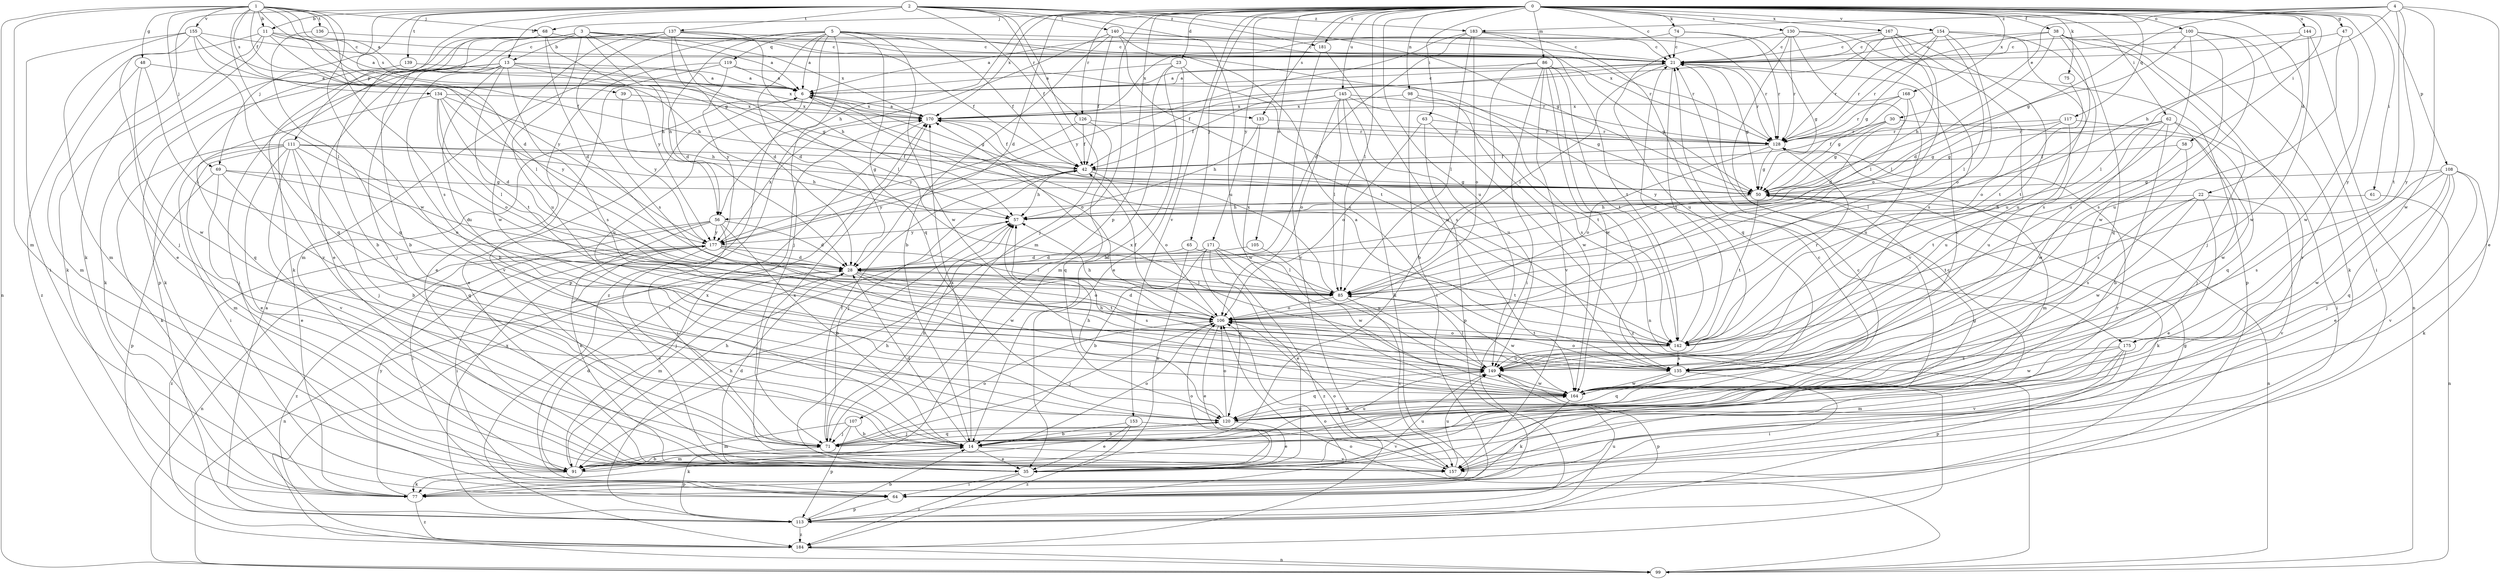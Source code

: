 strict digraph  {
0;
1;
2;
3;
4;
5;
6;
11;
13;
14;
21;
22;
23;
28;
30;
35;
38;
39;
42;
47;
48;
50;
56;
57;
58;
61;
62;
63;
64;
65;
68;
69;
71;
74;
75;
77;
85;
86;
91;
98;
99;
100;
105;
106;
107;
108;
111;
113;
117;
119;
120;
126;
128;
130;
133;
134;
135;
136;
137;
139;
140;
142;
144;
145;
149;
153;
154;
155;
157;
164;
167;
168;
170;
171;
175;
177;
181;
183;
184;
0 -> 21  [label=c];
0 -> 22  [label=d];
0 -> 23  [label=d];
0 -> 28  [label=d];
0 -> 38  [label=f];
0 -> 47  [label=g];
0 -> 56  [label=h];
0 -> 58  [label=i];
0 -> 61  [label=i];
0 -> 62  [label=i];
0 -> 63  [label=i];
0 -> 65  [label=j];
0 -> 68  [label=j];
0 -> 74  [label=k];
0 -> 75  [label=k];
0 -> 85  [label=l];
0 -> 86  [label=m];
0 -> 91  [label=m];
0 -> 98  [label=n];
0 -> 100  [label=o];
0 -> 105  [label=o];
0 -> 107  [label=p];
0 -> 108  [label=p];
0 -> 117  [label=q];
0 -> 126  [label=r];
0 -> 130  [label=s];
0 -> 133  [label=s];
0 -> 144  [label=u];
0 -> 145  [label=u];
0 -> 149  [label=u];
0 -> 153  [label=v];
0 -> 154  [label=v];
0 -> 167  [label=x];
0 -> 168  [label=x];
0 -> 170  [label=x];
0 -> 171  [label=y];
0 -> 175  [label=y];
0 -> 181  [label=z];
1 -> 6  [label=a];
1 -> 11  [label=b];
1 -> 39  [label=f];
1 -> 48  [label=g];
1 -> 50  [label=g];
1 -> 68  [label=j];
1 -> 69  [label=j];
1 -> 85  [label=l];
1 -> 91  [label=m];
1 -> 99  [label=n];
1 -> 133  [label=s];
1 -> 134  [label=s];
1 -> 135  [label=s];
1 -> 136  [label=t];
1 -> 155  [label=v];
1 -> 164  [label=w];
2 -> 11  [label=b];
2 -> 13  [label=b];
2 -> 28  [label=d];
2 -> 42  [label=f];
2 -> 50  [label=g];
2 -> 69  [label=j];
2 -> 71  [label=j];
2 -> 77  [label=k];
2 -> 111  [label=p];
2 -> 126  [label=r];
2 -> 137  [label=t];
2 -> 139  [label=t];
2 -> 140  [label=t];
2 -> 149  [label=u];
2 -> 181  [label=z];
2 -> 183  [label=z];
3 -> 6  [label=a];
3 -> 13  [label=b];
3 -> 14  [label=b];
3 -> 21  [label=c];
3 -> 28  [label=d];
3 -> 56  [label=h];
3 -> 113  [label=p];
3 -> 128  [label=r];
3 -> 149  [label=u];
3 -> 157  [label=v];
3 -> 170  [label=x];
4 -> 30  [label=e];
4 -> 35  [label=e];
4 -> 50  [label=g];
4 -> 56  [label=h];
4 -> 142  [label=t];
4 -> 164  [label=w];
4 -> 175  [label=y];
4 -> 183  [label=z];
5 -> 6  [label=a];
5 -> 28  [label=d];
5 -> 42  [label=f];
5 -> 56  [label=h];
5 -> 71  [label=j];
5 -> 91  [label=m];
5 -> 113  [label=p];
5 -> 119  [label=q];
5 -> 120  [label=q];
5 -> 128  [label=r];
5 -> 164  [label=w];
5 -> 175  [label=y];
6 -> 21  [label=c];
6 -> 35  [label=e];
6 -> 50  [label=g];
6 -> 106  [label=o];
6 -> 149  [label=u];
6 -> 170  [label=x];
11 -> 6  [label=a];
11 -> 21  [label=c];
11 -> 35  [label=e];
11 -> 57  [label=h];
11 -> 77  [label=k];
11 -> 85  [label=l];
11 -> 184  [label=z];
13 -> 6  [label=a];
13 -> 14  [label=b];
13 -> 50  [label=g];
13 -> 64  [label=i];
13 -> 71  [label=j];
13 -> 77  [label=k];
13 -> 135  [label=s];
13 -> 142  [label=t];
13 -> 149  [label=u];
13 -> 170  [label=x];
14 -> 21  [label=c];
14 -> 28  [label=d];
14 -> 35  [label=e];
14 -> 77  [label=k];
14 -> 91  [label=m];
14 -> 106  [label=o];
14 -> 149  [label=u];
14 -> 157  [label=v];
14 -> 170  [label=x];
21 -> 6  [label=a];
21 -> 42  [label=f];
21 -> 50  [label=g];
21 -> 85  [label=l];
21 -> 128  [label=r];
21 -> 142  [label=t];
22 -> 35  [label=e];
22 -> 57  [label=h];
22 -> 135  [label=s];
22 -> 142  [label=t];
22 -> 157  [label=v];
22 -> 164  [label=w];
23 -> 6  [label=a];
23 -> 14  [label=b];
23 -> 35  [label=e];
23 -> 91  [label=m];
23 -> 135  [label=s];
28 -> 85  [label=l];
28 -> 91  [label=m];
28 -> 99  [label=n];
28 -> 106  [label=o];
28 -> 135  [label=s];
28 -> 142  [label=t];
30 -> 42  [label=f];
30 -> 50  [label=g];
30 -> 128  [label=r];
30 -> 164  [label=w];
35 -> 28  [label=d];
35 -> 57  [label=h];
35 -> 64  [label=i];
35 -> 106  [label=o];
35 -> 149  [label=u];
35 -> 184  [label=z];
38 -> 21  [label=c];
38 -> 71  [label=j];
38 -> 77  [label=k];
38 -> 85  [label=l];
38 -> 120  [label=q];
38 -> 128  [label=r];
38 -> 142  [label=t];
38 -> 157  [label=v];
39 -> 170  [label=x];
39 -> 177  [label=y];
42 -> 50  [label=g];
42 -> 57  [label=h];
42 -> 71  [label=j];
42 -> 106  [label=o];
42 -> 177  [label=y];
47 -> 21  [label=c];
47 -> 149  [label=u];
47 -> 164  [label=w];
48 -> 6  [label=a];
48 -> 85  [label=l];
48 -> 91  [label=m];
48 -> 164  [label=w];
50 -> 57  [label=h];
50 -> 77  [label=k];
50 -> 99  [label=n];
50 -> 142  [label=t];
56 -> 14  [label=b];
56 -> 28  [label=d];
56 -> 35  [label=e];
56 -> 64  [label=i];
56 -> 71  [label=j];
56 -> 177  [label=y];
56 -> 184  [label=z];
57 -> 177  [label=y];
58 -> 42  [label=f];
58 -> 135  [label=s];
58 -> 142  [label=t];
61 -> 57  [label=h];
61 -> 99  [label=n];
62 -> 14  [label=b];
62 -> 50  [label=g];
62 -> 64  [label=i];
62 -> 71  [label=j];
62 -> 128  [label=r];
62 -> 149  [label=u];
62 -> 164  [label=w];
63 -> 106  [label=o];
63 -> 113  [label=p];
63 -> 128  [label=r];
63 -> 184  [label=z];
64 -> 50  [label=g];
64 -> 113  [label=p];
65 -> 28  [label=d];
65 -> 35  [label=e];
65 -> 142  [label=t];
68 -> 14  [label=b];
68 -> 21  [label=c];
68 -> 28  [label=d];
68 -> 177  [label=y];
69 -> 28  [label=d];
69 -> 35  [label=e];
69 -> 50  [label=g];
69 -> 113  [label=p];
69 -> 120  [label=q];
71 -> 42  [label=f];
71 -> 50  [label=g];
71 -> 57  [label=h];
71 -> 106  [label=o];
71 -> 113  [label=p];
71 -> 120  [label=q];
74 -> 21  [label=c];
74 -> 50  [label=g];
74 -> 128  [label=r];
74 -> 170  [label=x];
75 -> 106  [label=o];
77 -> 177  [label=y];
77 -> 184  [label=z];
85 -> 106  [label=o];
85 -> 157  [label=v];
85 -> 164  [label=w];
85 -> 170  [label=x];
86 -> 6  [label=a];
86 -> 14  [label=b];
86 -> 50  [label=g];
86 -> 64  [label=i];
86 -> 99  [label=n];
86 -> 142  [label=t];
86 -> 157  [label=v];
86 -> 164  [label=w];
91 -> 14  [label=b];
91 -> 21  [label=c];
91 -> 28  [label=d];
91 -> 57  [label=h];
91 -> 77  [label=k];
91 -> 128  [label=r];
91 -> 170  [label=x];
98 -> 50  [label=g];
98 -> 64  [label=i];
98 -> 164  [label=w];
98 -> 170  [label=x];
99 -> 106  [label=o];
99 -> 170  [label=x];
100 -> 21  [label=c];
100 -> 28  [label=d];
100 -> 64  [label=i];
100 -> 135  [label=s];
100 -> 149  [label=u];
100 -> 164  [label=w];
105 -> 28  [label=d];
105 -> 149  [label=u];
106 -> 28  [label=d];
106 -> 35  [label=e];
106 -> 42  [label=f];
106 -> 57  [label=h];
106 -> 71  [label=j];
106 -> 142  [label=t];
107 -> 14  [label=b];
107 -> 71  [label=j];
107 -> 91  [label=m];
107 -> 113  [label=p];
108 -> 35  [label=e];
108 -> 50  [label=g];
108 -> 71  [label=j];
108 -> 77  [label=k];
108 -> 120  [label=q];
108 -> 135  [label=s];
108 -> 157  [label=v];
108 -> 164  [label=w];
111 -> 14  [label=b];
111 -> 35  [label=e];
111 -> 42  [label=f];
111 -> 50  [label=g];
111 -> 57  [label=h];
111 -> 64  [label=i];
111 -> 71  [label=j];
111 -> 77  [label=k];
111 -> 91  [label=m];
111 -> 106  [label=o];
111 -> 157  [label=v];
113 -> 6  [label=a];
113 -> 14  [label=b];
113 -> 57  [label=h];
113 -> 106  [label=o];
113 -> 149  [label=u];
113 -> 184  [label=z];
117 -> 50  [label=g];
117 -> 85  [label=l];
117 -> 120  [label=q];
117 -> 128  [label=r];
117 -> 149  [label=u];
119 -> 6  [label=a];
119 -> 35  [label=e];
119 -> 128  [label=r];
119 -> 157  [label=v];
119 -> 177  [label=y];
120 -> 14  [label=b];
120 -> 35  [label=e];
120 -> 57  [label=h];
120 -> 71  [label=j];
120 -> 106  [label=o];
120 -> 164  [label=w];
126 -> 42  [label=f];
126 -> 120  [label=q];
126 -> 128  [label=r];
126 -> 177  [label=y];
128 -> 42  [label=f];
128 -> 50  [label=g];
128 -> 91  [label=m];
128 -> 106  [label=o];
130 -> 21  [label=c];
130 -> 85  [label=l];
130 -> 113  [label=p];
130 -> 128  [label=r];
130 -> 135  [label=s];
130 -> 149  [label=u];
130 -> 157  [label=v];
133 -> 57  [label=h];
133 -> 128  [label=r];
133 -> 164  [label=w];
134 -> 28  [label=d];
134 -> 57  [label=h];
134 -> 85  [label=l];
134 -> 106  [label=o];
134 -> 120  [label=q];
134 -> 170  [label=x];
134 -> 177  [label=y];
135 -> 64  [label=i];
135 -> 106  [label=o];
135 -> 120  [label=q];
135 -> 164  [label=w];
136 -> 21  [label=c];
136 -> 120  [label=q];
137 -> 21  [label=c];
137 -> 28  [label=d];
137 -> 35  [label=e];
137 -> 42  [label=f];
137 -> 57  [label=h];
137 -> 77  [label=k];
137 -> 85  [label=l];
137 -> 135  [label=s];
137 -> 164  [label=w];
139 -> 6  [label=a];
139 -> 77  [label=k];
140 -> 14  [label=b];
140 -> 21  [label=c];
140 -> 42  [label=f];
140 -> 128  [label=r];
140 -> 135  [label=s];
140 -> 142  [label=t];
140 -> 184  [label=z];
142 -> 6  [label=a];
142 -> 21  [label=c];
142 -> 106  [label=o];
142 -> 128  [label=r];
142 -> 135  [label=s];
142 -> 149  [label=u];
144 -> 21  [label=c];
144 -> 85  [label=l];
144 -> 99  [label=n];
144 -> 164  [label=w];
145 -> 42  [label=f];
145 -> 77  [label=k];
145 -> 85  [label=l];
145 -> 106  [label=o];
145 -> 135  [label=s];
145 -> 142  [label=t];
145 -> 149  [label=u];
145 -> 170  [label=x];
149 -> 85  [label=l];
149 -> 113  [label=p];
149 -> 120  [label=q];
149 -> 164  [label=w];
149 -> 170  [label=x];
153 -> 14  [label=b];
153 -> 35  [label=e];
153 -> 157  [label=v];
153 -> 184  [label=z];
154 -> 21  [label=c];
154 -> 50  [label=g];
154 -> 85  [label=l];
154 -> 106  [label=o];
154 -> 128  [label=r];
154 -> 135  [label=s];
154 -> 149  [label=u];
154 -> 170  [label=x];
155 -> 21  [label=c];
155 -> 42  [label=f];
155 -> 64  [label=i];
155 -> 71  [label=j];
155 -> 91  [label=m];
155 -> 120  [label=q];
155 -> 177  [label=y];
157 -> 21  [label=c];
157 -> 106  [label=o];
157 -> 149  [label=u];
157 -> 170  [label=x];
164 -> 21  [label=c];
164 -> 57  [label=h];
164 -> 77  [label=k];
164 -> 120  [label=q];
167 -> 6  [label=a];
167 -> 21  [label=c];
167 -> 57  [label=h];
167 -> 106  [label=o];
167 -> 128  [label=r];
167 -> 142  [label=t];
167 -> 149  [label=u];
168 -> 28  [label=d];
168 -> 50  [label=g];
168 -> 128  [label=r];
168 -> 149  [label=u];
168 -> 170  [label=x];
170 -> 6  [label=a];
170 -> 42  [label=f];
170 -> 64  [label=i];
170 -> 128  [label=r];
171 -> 14  [label=b];
171 -> 28  [label=d];
171 -> 35  [label=e];
171 -> 85  [label=l];
171 -> 120  [label=q];
171 -> 164  [label=w];
171 -> 184  [label=z];
175 -> 91  [label=m];
175 -> 113  [label=p];
175 -> 135  [label=s];
175 -> 157  [label=v];
175 -> 164  [label=w];
177 -> 28  [label=d];
177 -> 35  [label=e];
177 -> 64  [label=i];
177 -> 71  [label=j];
177 -> 85  [label=l];
177 -> 99  [label=n];
177 -> 164  [label=w];
177 -> 170  [label=x];
177 -> 184  [label=z];
181 -> 157  [label=v];
181 -> 164  [label=w];
183 -> 21  [label=c];
183 -> 28  [label=d];
183 -> 85  [label=l];
183 -> 106  [label=o];
183 -> 120  [label=q];
183 -> 142  [label=t];
183 -> 177  [label=y];
184 -> 99  [label=n];
}
